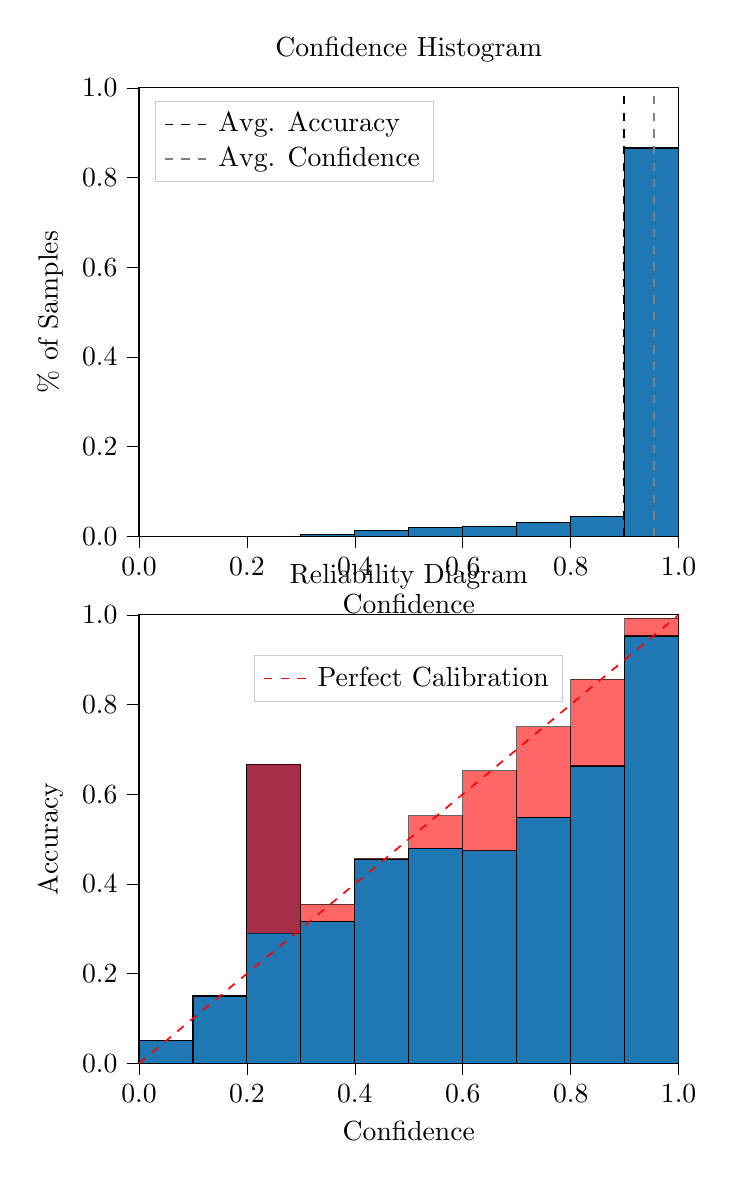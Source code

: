 % This file was created by tikzplotlib v0.9.8.
\begin{tikzpicture}

\definecolor{color0}{rgb}{0.122,0.467,0.706}

\begin{groupplot}[group style={group size=1 by 2}]
\nextgroupplot[
legend cell align={left},
legend style={
  fill opacity=0.8,
  draw opacity=1,
  text opacity=1,
  at={(0.03,0.97)},
  anchor=north west,
  draw=white!80!black
},
tick align=outside,
tick pos=left,
title={Confidence Histogram},
x grid style={white!69.02!black},
xlabel={Confidence},
xmin=0, xmax=1,
xtick style={color=black},
xtick={0,0.2,0.4,0.6,0.8,1},
xticklabels={0.0,0.2,0.4,0.6,0.8,1.0},
y grid style={white!69.02!black},
ylabel={\% of Samples},
ymin=0, ymax=1,
ytick style={color=black},
ytick={0,0.2,0.4,0.6,0.8,1},
yticklabels={0.0,0.2,0.4,0.6,0.8,1.0}
]
\draw[draw=black,fill=color0] (axis cs:-6.939e-18,0) rectangle (axis cs:0.1,0);
\draw[draw=black,fill=color0] (axis cs:0.1,0) rectangle (axis cs:0.2,0);
\draw[draw=black,fill=color0] (axis cs:0.2,0) rectangle (axis cs:0.3,0.0);
\draw[draw=black,fill=color0] (axis cs:0.3,0) rectangle (axis cs:0.4,0.004);
\draw[draw=black,fill=color0] (axis cs:0.4,0) rectangle (axis cs:0.5,0.013);
\draw[draw=black,fill=color0] (axis cs:0.5,0) rectangle (axis cs:0.6,0.02);
\draw[draw=black,fill=color0] (axis cs:0.6,0) rectangle (axis cs:0.7,0.021);
\draw[draw=black,fill=color0] (axis cs:0.7,0) rectangle (axis cs:0.8,0.031);
\draw[draw=black,fill=color0] (axis cs:0.8,0) rectangle (axis cs:0.9,0.044);
\draw[draw=black,fill=color0] (axis cs:0.9,0) rectangle (axis cs:1,0.866);
\addplot [semithick, black, dashed]
table {%
0.899 0
0.899 1
};
\addlegendentry{Avg. Accuracy}
\addplot [semithick, white!50.196!black, dashed]
table {%
0.954 0
0.954 1
};
\addlegendentry{Avg. Confidence}

\nextgroupplot[
legend cell align={left},
legend style={
  fill opacity=0.8,
  draw opacity=1,
  text opacity=1,
  at={(0.5,0.91)},
  anchor=north,
  draw=white!80!black
},
tick align=outside,
tick pos=left,
title={Reliability Diagram},
x grid style={white!69.02!black},
xlabel={Confidence},
xmin=0, xmax=1,
xtick style={color=black},
xtick={0,0.2,0.4,0.6,0.8,1},
xticklabels={0.0,0.2,0.4,0.6,0.8,1.0},
y grid style={white!69.02!black},
ylabel={Accuracy},
ymin=0, ymax=1,
ytick style={color=black},
ytick={0,0.2,0.4,0.6,0.8,1},
yticklabels={0.0,0.2,0.4,0.6,0.8,1.0}
]
\draw[draw=black,fill=color0] (axis cs:-6.939e-18,0) rectangle (axis cs:0.1,0.05);
\draw[draw=black,fill=color0] (axis cs:0.1,0) rectangle (axis cs:0.2,0.15);
\draw[draw=black,fill=color0] (axis cs:0.2,0) rectangle (axis cs:0.3,0.667);
\draw[draw=black,fill=color0] (axis cs:0.3,0) rectangle (axis cs:0.4,0.317);
\draw[draw=black,fill=color0] (axis cs:0.4,0) rectangle (axis cs:0.5,0.455);
\draw[draw=black,fill=color0] (axis cs:0.5,0) rectangle (axis cs:0.6,0.48);
\draw[draw=black,fill=color0] (axis cs:0.6,0) rectangle (axis cs:0.7,0.474);
\draw[draw=black,fill=color0] (axis cs:0.7,0) rectangle (axis cs:0.8,0.549);
\draw[draw=black,fill=color0] (axis cs:0.8,0) rectangle (axis cs:0.9,0.663);
\draw[draw=black,fill=color0] (axis cs:0.9,0) rectangle (axis cs:1,0.953);
\draw[draw=black,fill=red,opacity=0.6] (axis cs:-6.939e-18,0.05) rectangle (axis cs:0.1,0.05);
\draw[draw=black,fill=red,opacity=0.6] (axis cs:0.1,0.15) rectangle (axis cs:0.2,0.15);
\draw[draw=black,fill=red,opacity=0.6] (axis cs:0.2,0.667) rectangle (axis cs:0.3,0.29);
\draw[draw=black,fill=red,opacity=0.6] (axis cs:0.3,0.317) rectangle (axis cs:0.4,0.355);
\draw[draw=black,fill=red,opacity=0.6] (axis cs:0.4,0.455) rectangle (axis cs:0.5,0.457);
\draw[draw=black,fill=red,opacity=0.6] (axis cs:0.5,0.48) rectangle (axis cs:0.6,0.552);
\draw[draw=black,fill=red,opacity=0.6] (axis cs:0.6,0.474) rectangle (axis cs:0.7,0.652);
\draw[draw=black,fill=red,opacity=0.6] (axis cs:0.7,0.549) rectangle (axis cs:0.8,0.751);
\draw[draw=black,fill=red,opacity=0.6] (axis cs:0.8,0.663) rectangle (axis cs:0.9,0.856);
\draw[draw=black,fill=red,opacity=0.6] (axis cs:0.9,0.953) rectangle (axis cs:1,0.993);
\addplot [semithick, red, dashed]
table {%
0 0
1 1
};
\addlegendentry{Perfect Calibration}
\end{groupplot}

\end{tikzpicture}
